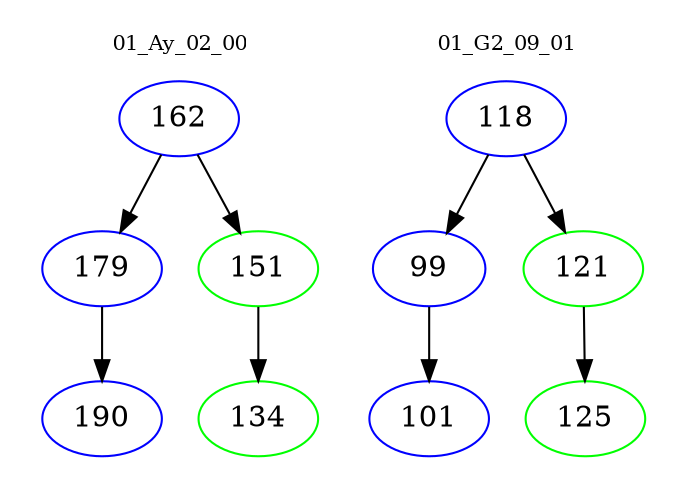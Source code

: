 digraph{
subgraph cluster_0 {
color = white
label = "01_Ay_02_00";
fontsize=10;
T0_162 [label="162", color="blue"]
T0_162 -> T0_179 [color="black"]
T0_179 [label="179", color="blue"]
T0_179 -> T0_190 [color="black"]
T0_190 [label="190", color="blue"]
T0_162 -> T0_151 [color="black"]
T0_151 [label="151", color="green"]
T0_151 -> T0_134 [color="black"]
T0_134 [label="134", color="green"]
}
subgraph cluster_1 {
color = white
label = "01_G2_09_01";
fontsize=10;
T1_118 [label="118", color="blue"]
T1_118 -> T1_99 [color="black"]
T1_99 [label="99", color="blue"]
T1_99 -> T1_101 [color="black"]
T1_101 [label="101", color="blue"]
T1_118 -> T1_121 [color="black"]
T1_121 [label="121", color="green"]
T1_121 -> T1_125 [color="black"]
T1_125 [label="125", color="green"]
}
}
